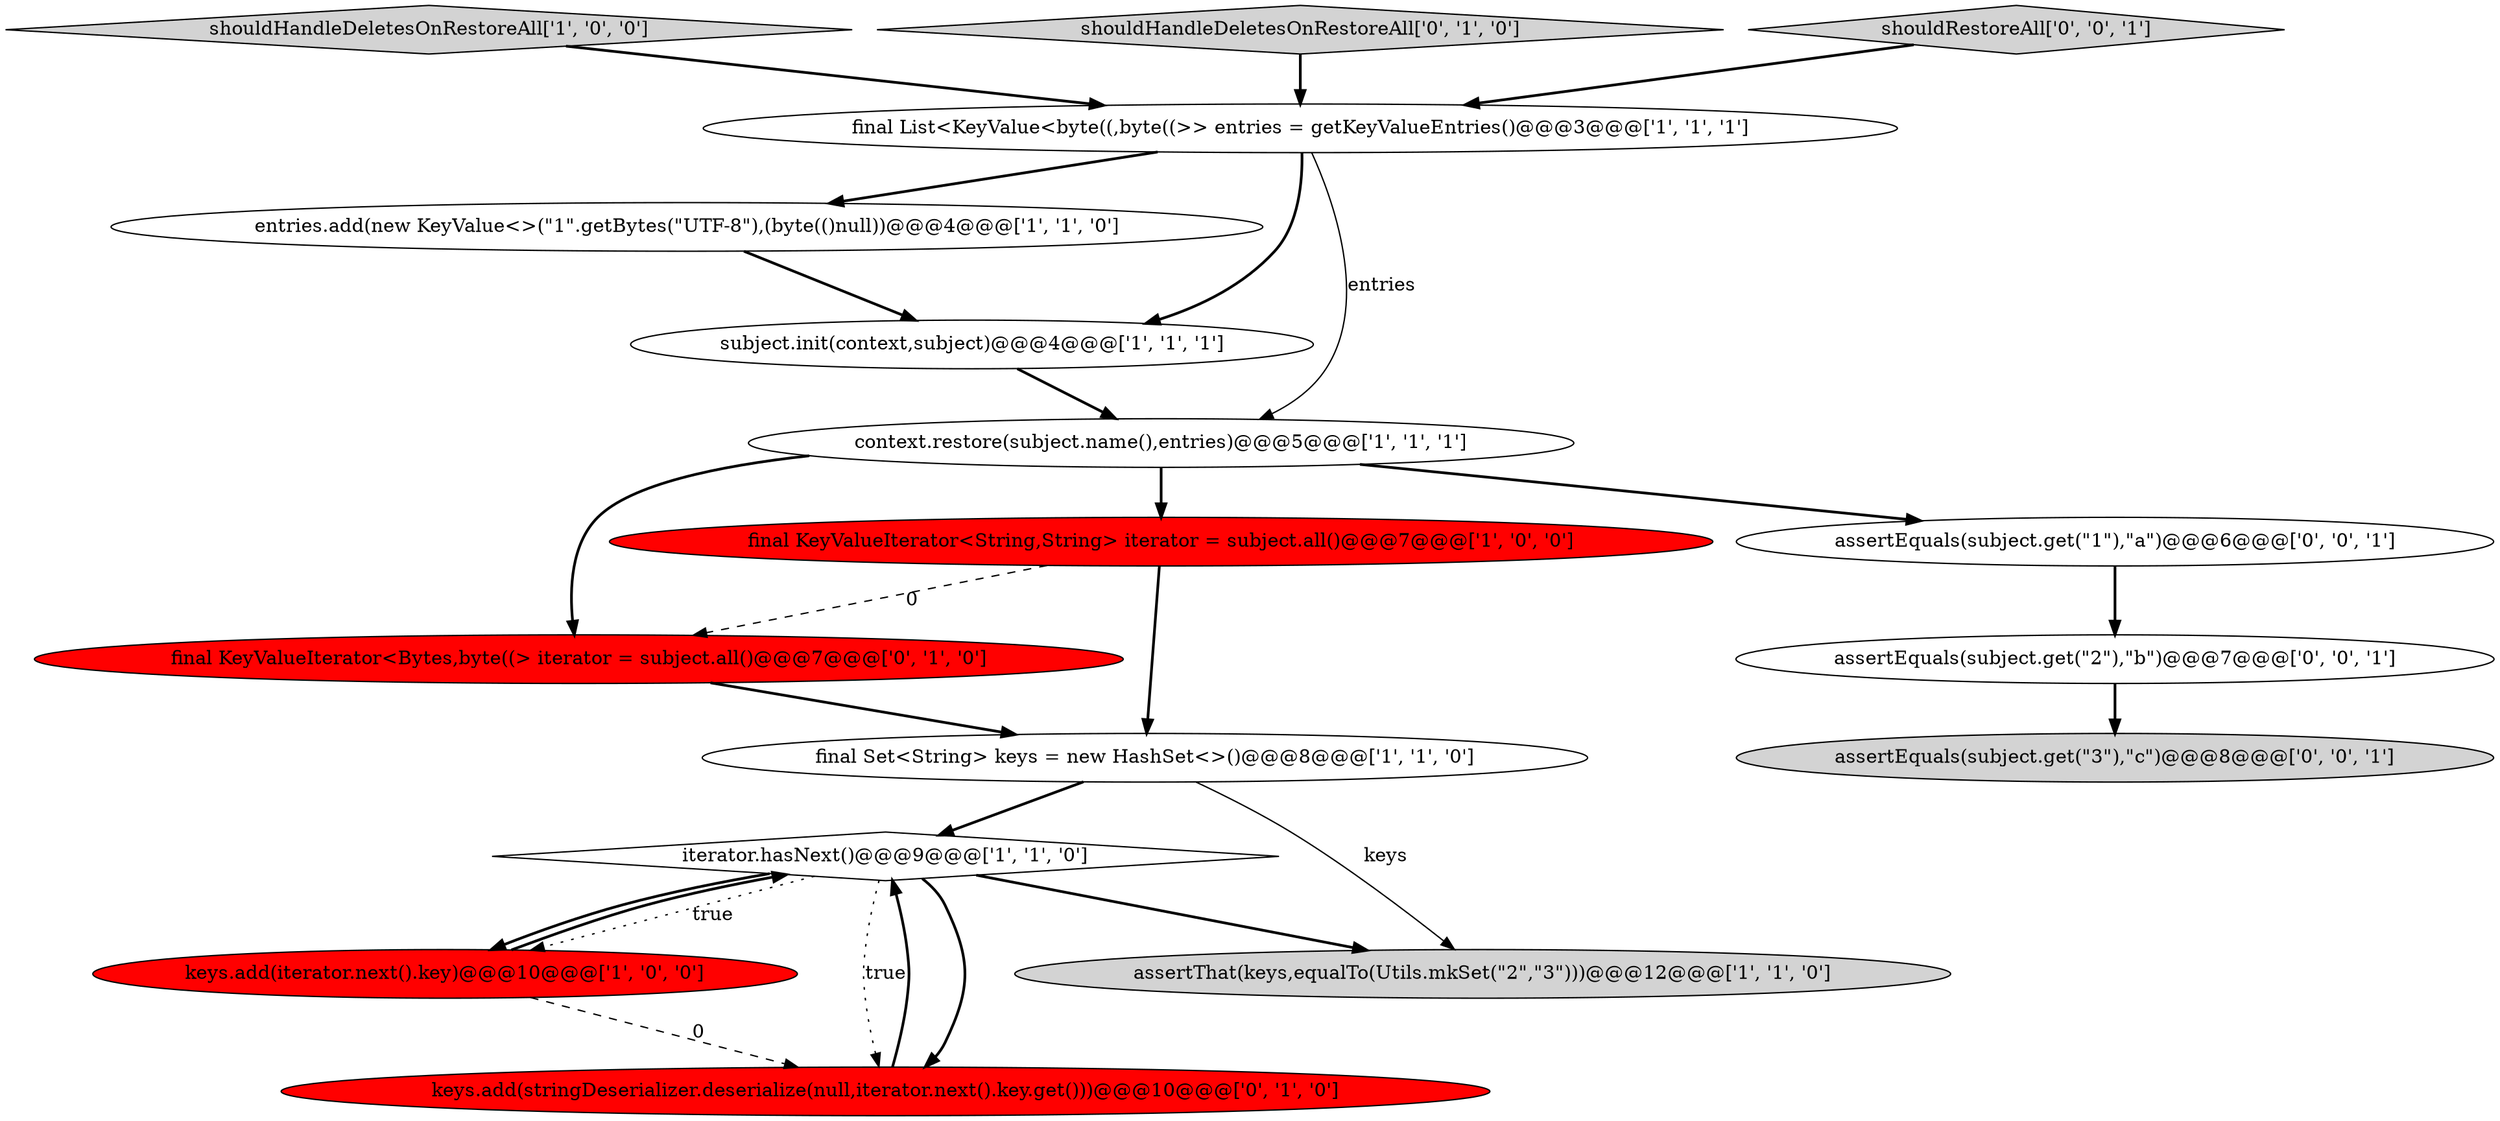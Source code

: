 digraph {
5 [style = filled, label = "final KeyValueIterator<String,String> iterator = subject.all()@@@7@@@['1', '0', '0']", fillcolor = red, shape = ellipse image = "AAA1AAABBB1BBB"];
6 [style = filled, label = "shouldHandleDeletesOnRestoreAll['1', '0', '0']", fillcolor = lightgray, shape = diamond image = "AAA0AAABBB1BBB"];
7 [style = filled, label = "subject.init(context,subject)@@@4@@@['1', '1', '1']", fillcolor = white, shape = ellipse image = "AAA0AAABBB1BBB"];
12 [style = filled, label = "final KeyValueIterator<Bytes,byte((> iterator = subject.all()@@@7@@@['0', '1', '0']", fillcolor = red, shape = ellipse image = "AAA1AAABBB2BBB"];
9 [style = filled, label = "keys.add(iterator.next().key)@@@10@@@['1', '0', '0']", fillcolor = red, shape = ellipse image = "AAA1AAABBB1BBB"];
0 [style = filled, label = "final List<KeyValue<byte((,byte((>> entries = getKeyValueEntries()@@@3@@@['1', '1', '1']", fillcolor = white, shape = ellipse image = "AAA0AAABBB1BBB"];
4 [style = filled, label = "entries.add(new KeyValue<>(\"1\".getBytes(\"UTF-8\"),(byte(()null))@@@4@@@['1', '1', '0']", fillcolor = white, shape = ellipse image = "AAA0AAABBB1BBB"];
11 [style = filled, label = "keys.add(stringDeserializer.deserialize(null,iterator.next().key.get()))@@@10@@@['0', '1', '0']", fillcolor = red, shape = ellipse image = "AAA1AAABBB2BBB"];
2 [style = filled, label = "assertThat(keys,equalTo(Utils.mkSet(\"2\",\"3\")))@@@12@@@['1', '1', '0']", fillcolor = lightgray, shape = ellipse image = "AAA0AAABBB1BBB"];
1 [style = filled, label = "final Set<String> keys = new HashSet<>()@@@8@@@['1', '1', '0']", fillcolor = white, shape = ellipse image = "AAA0AAABBB1BBB"];
15 [style = filled, label = "assertEquals(subject.get(\"2\"),\"b\")@@@7@@@['0', '0', '1']", fillcolor = white, shape = ellipse image = "AAA0AAABBB3BBB"];
16 [style = filled, label = "assertEquals(subject.get(\"3\"),\"c\")@@@8@@@['0', '0', '1']", fillcolor = lightgray, shape = ellipse image = "AAA0AAABBB3BBB"];
8 [style = filled, label = "context.restore(subject.name(),entries)@@@5@@@['1', '1', '1']", fillcolor = white, shape = ellipse image = "AAA0AAABBB1BBB"];
10 [style = filled, label = "shouldHandleDeletesOnRestoreAll['0', '1', '0']", fillcolor = lightgray, shape = diamond image = "AAA0AAABBB2BBB"];
13 [style = filled, label = "assertEquals(subject.get(\"1\"),\"a\")@@@6@@@['0', '0', '1']", fillcolor = white, shape = ellipse image = "AAA0AAABBB3BBB"];
3 [style = filled, label = "iterator.hasNext()@@@9@@@['1', '1', '0']", fillcolor = white, shape = diamond image = "AAA0AAABBB1BBB"];
14 [style = filled, label = "shouldRestoreAll['0', '0', '1']", fillcolor = lightgray, shape = diamond image = "AAA0AAABBB3BBB"];
3->11 [style = dotted, label="true"];
5->12 [style = dashed, label="0"];
1->3 [style = bold, label=""];
3->11 [style = bold, label=""];
1->2 [style = solid, label="keys"];
6->0 [style = bold, label=""];
3->9 [style = dotted, label="true"];
7->8 [style = bold, label=""];
12->1 [style = bold, label=""];
15->16 [style = bold, label=""];
4->7 [style = bold, label=""];
0->7 [style = bold, label=""];
3->9 [style = bold, label=""];
5->1 [style = bold, label=""];
8->5 [style = bold, label=""];
3->2 [style = bold, label=""];
14->0 [style = bold, label=""];
11->3 [style = bold, label=""];
0->4 [style = bold, label=""];
10->0 [style = bold, label=""];
9->3 [style = bold, label=""];
9->11 [style = dashed, label="0"];
13->15 [style = bold, label=""];
0->8 [style = solid, label="entries"];
8->12 [style = bold, label=""];
8->13 [style = bold, label=""];
}

